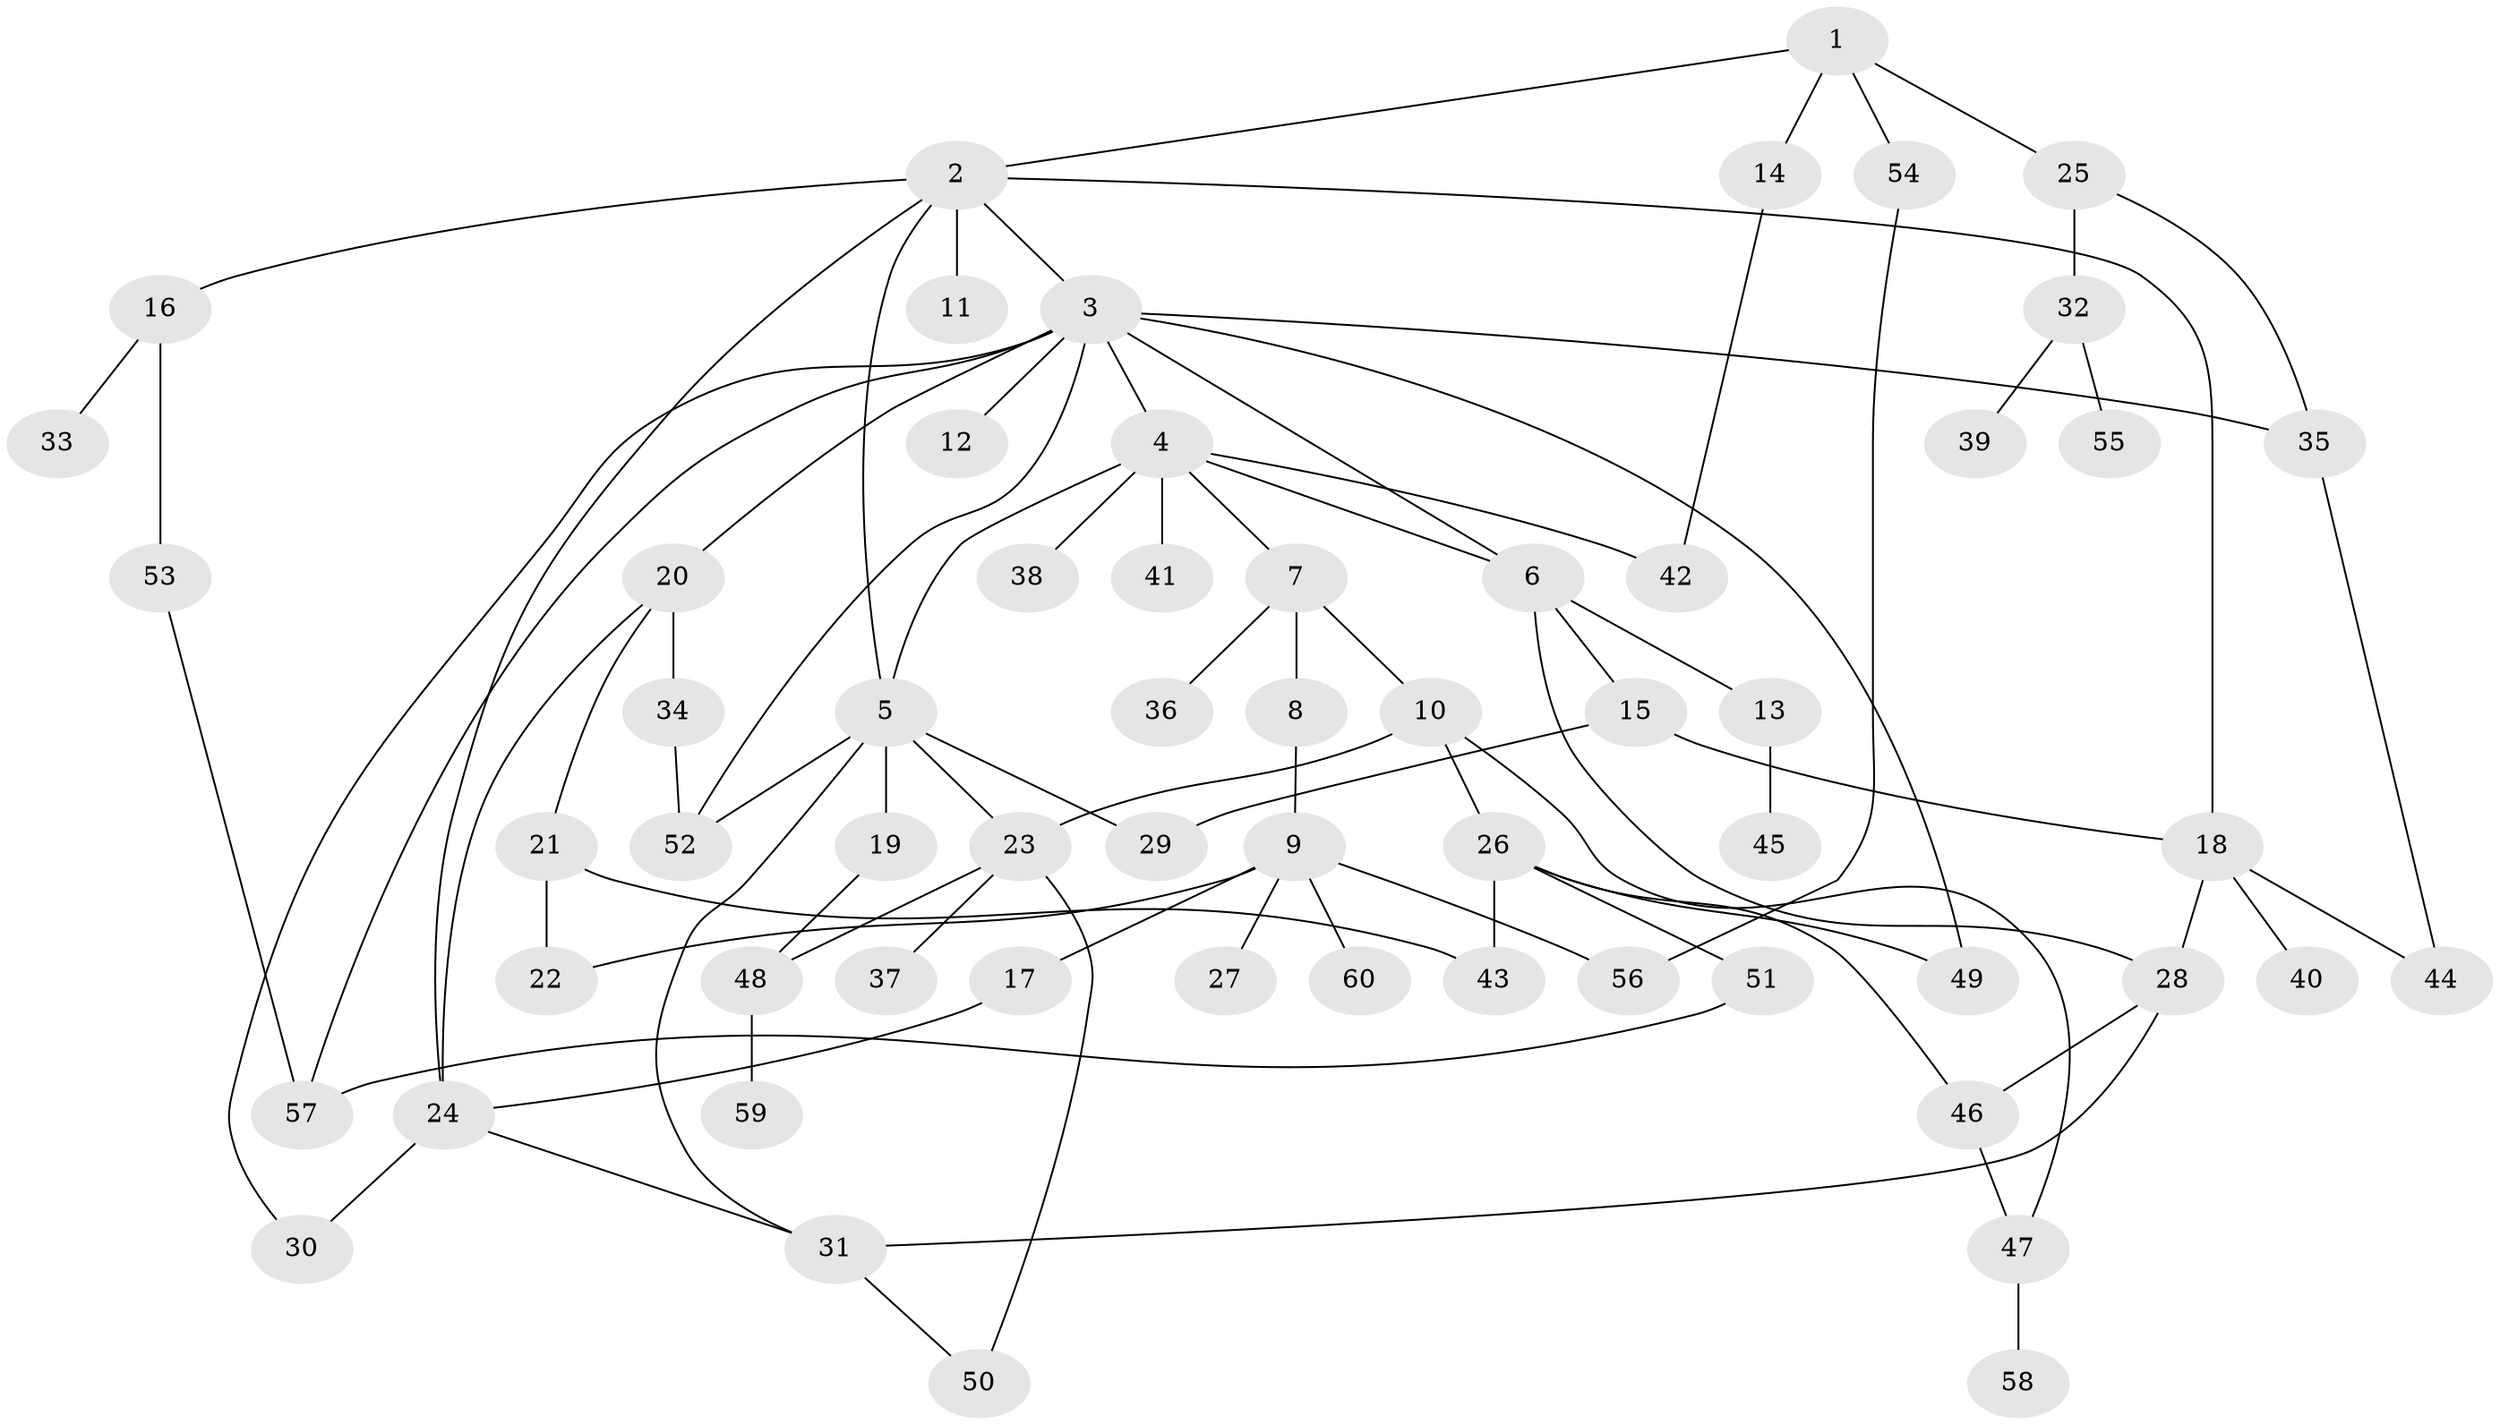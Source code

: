 // Generated by graph-tools (version 1.1) at 2025/10/02/27/25 16:10:54]
// undirected, 60 vertices, 85 edges
graph export_dot {
graph [start="1"]
  node [color=gray90,style=filled];
  1;
  2;
  3;
  4;
  5;
  6;
  7;
  8;
  9;
  10;
  11;
  12;
  13;
  14;
  15;
  16;
  17;
  18;
  19;
  20;
  21;
  22;
  23;
  24;
  25;
  26;
  27;
  28;
  29;
  30;
  31;
  32;
  33;
  34;
  35;
  36;
  37;
  38;
  39;
  40;
  41;
  42;
  43;
  44;
  45;
  46;
  47;
  48;
  49;
  50;
  51;
  52;
  53;
  54;
  55;
  56;
  57;
  58;
  59;
  60;
  1 -- 2;
  1 -- 14;
  1 -- 25;
  1 -- 54;
  2 -- 3;
  2 -- 11;
  2 -- 16;
  2 -- 18;
  2 -- 24;
  2 -- 5;
  3 -- 4;
  3 -- 12;
  3 -- 20;
  3 -- 30;
  3 -- 57;
  3 -- 6;
  3 -- 52;
  3 -- 35;
  3 -- 49;
  4 -- 5;
  4 -- 6;
  4 -- 7;
  4 -- 38;
  4 -- 41;
  4 -- 42;
  5 -- 19;
  5 -- 23;
  5 -- 29;
  5 -- 52;
  5 -- 31;
  6 -- 13;
  6 -- 15;
  6 -- 28;
  7 -- 8;
  7 -- 10;
  7 -- 36;
  8 -- 9;
  9 -- 17;
  9 -- 22;
  9 -- 27;
  9 -- 56;
  9 -- 60;
  10 -- 26;
  10 -- 47;
  10 -- 23;
  13 -- 45;
  14 -- 42;
  15 -- 29;
  15 -- 18;
  16 -- 33;
  16 -- 53;
  17 -- 24;
  18 -- 40;
  18 -- 28;
  18 -- 44;
  19 -- 48;
  20 -- 21;
  20 -- 34;
  20 -- 24;
  21 -- 43;
  21 -- 22;
  23 -- 37;
  23 -- 48;
  23 -- 50;
  24 -- 31;
  24 -- 30;
  25 -- 32;
  25 -- 35;
  26 -- 43;
  26 -- 49;
  26 -- 51;
  26 -- 46;
  28 -- 31;
  28 -- 46;
  31 -- 50;
  32 -- 39;
  32 -- 55;
  34 -- 52;
  35 -- 44;
  46 -- 47;
  47 -- 58;
  48 -- 59;
  51 -- 57;
  53 -- 57;
  54 -- 56;
}
